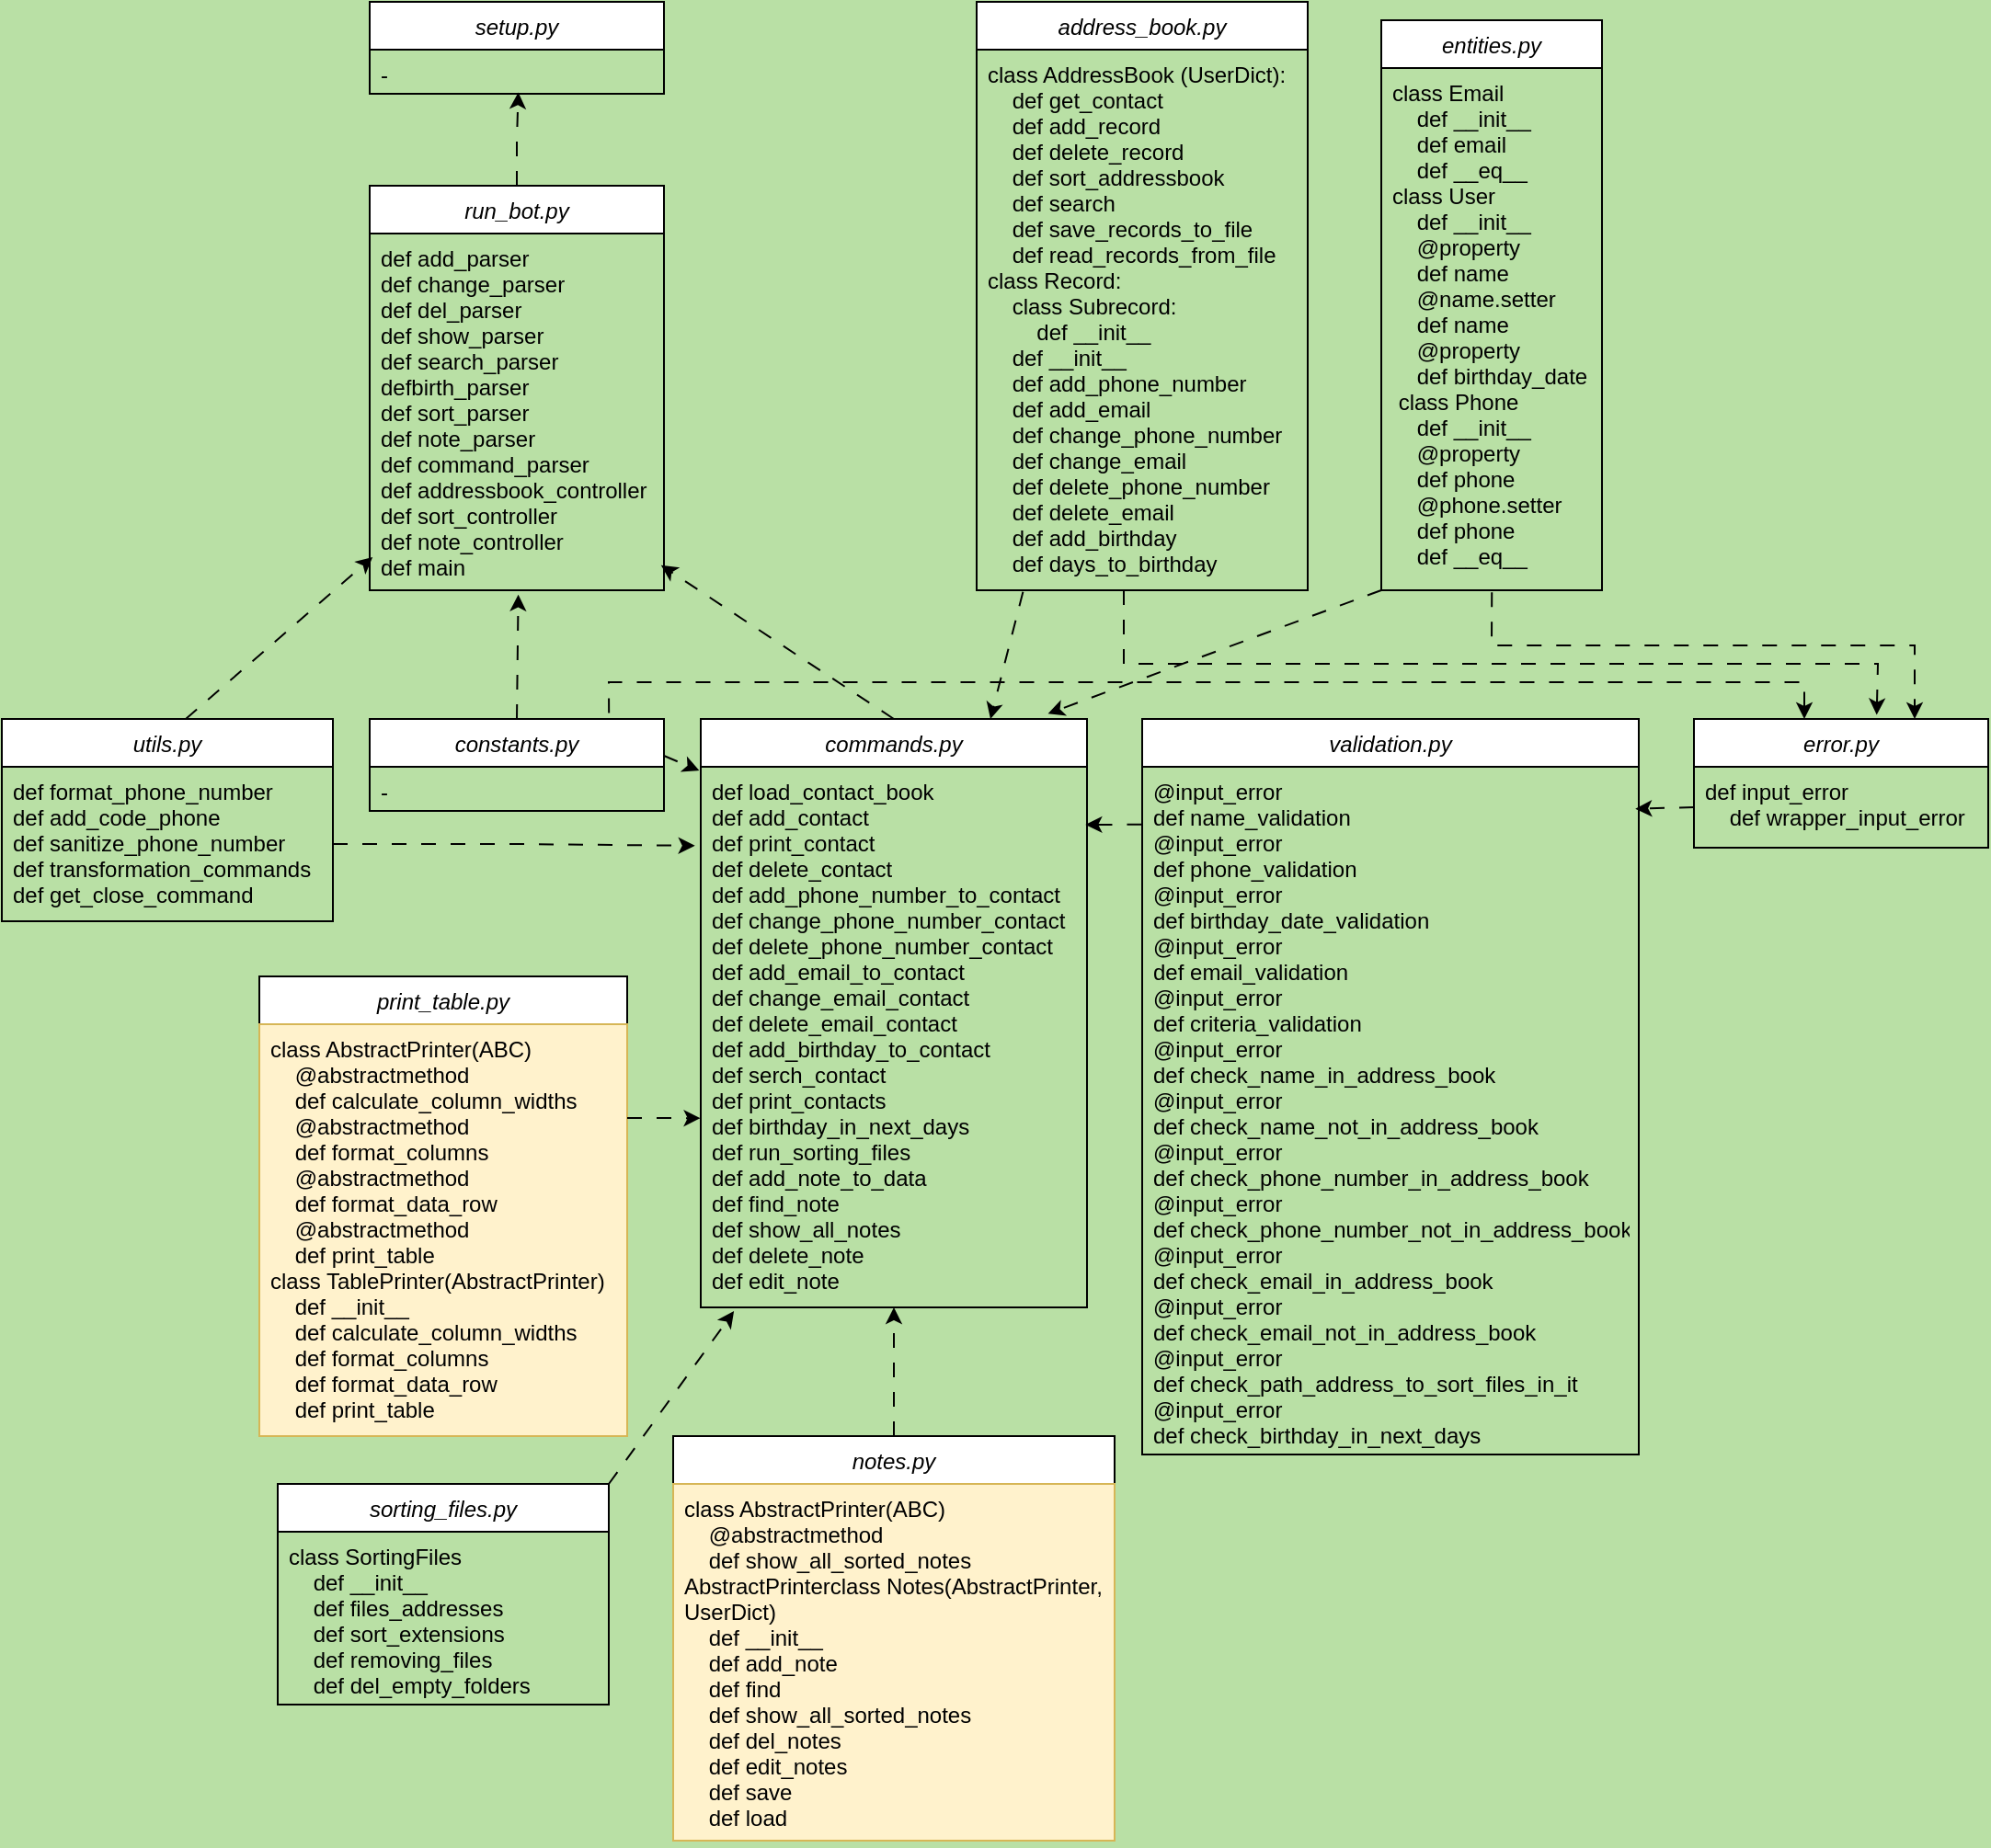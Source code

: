 <mxfile version="21.3.7" type="device">
  <diagram id="C5RBs43oDa-KdzZeNtuy" name="Page-1">
    <mxGraphModel dx="1151" dy="682" grid="1" gridSize="10" guides="1" tooltips="1" connect="1" arrows="1" fold="1" page="1" pageScale="1" pageWidth="827" pageHeight="1169" background="#B9E0A5" math="0" shadow="0">
      <root>
        <mxCell id="WIyWlLk6GJQsqaUBKTNV-0" />
        <mxCell id="WIyWlLk6GJQsqaUBKTNV-1" parent="WIyWlLk6GJQsqaUBKTNV-0" />
        <mxCell id="C4vJYyjfc2IS1M3ji_hr-3" style="edgeStyle=orthogonalEdgeStyle;rounded=0;orthogonalLoop=1;jettySize=auto;html=1;exitX=0.5;exitY=0;exitDx=0;exitDy=0;entryX=0.505;entryY=0.967;entryDx=0;entryDy=0;entryPerimeter=0;dashed=1;dashPattern=8 8;" parent="WIyWlLk6GJQsqaUBKTNV-1" source="TpA_wW8qZ78qQGJ_usGB-0" target="TpA_wW8qZ78qQGJ_usGB-29" edge="1">
          <mxGeometry relative="1" as="geometry" />
        </mxCell>
        <mxCell id="TpA_wW8qZ78qQGJ_usGB-0" value="run_bot.py" style="swimlane;fontStyle=2;align=center;verticalAlign=top;childLayout=stackLayout;horizontal=1;startSize=26;horizontalStack=0;resizeParent=1;resizeLast=0;collapsible=1;marginBottom=0;rounded=0;shadow=0;strokeWidth=1;" parent="WIyWlLk6GJQsqaUBKTNV-1" vertex="1">
          <mxGeometry x="200" y="230" width="160" height="220" as="geometry">
            <mxRectangle x="230" y="140" width="160" height="26" as="alternateBounds" />
          </mxGeometry>
        </mxCell>
        <mxCell id="TpA_wW8qZ78qQGJ_usGB-1" value="def add_parser         &#xa;def change_parser        &#xa;def del_parser         &#xa;def show_parser          &#xa;def search_parser          &#xa;defbirth_parser           &#xa;def sort_parser           &#xa;def note_parser           &#xa;def command_parser&#xa;def addressbook_controller&#xa;def sort_controller          &#xa;def note_controller&#xa;def main " style="text;align=left;verticalAlign=top;spacingLeft=4;spacingRight=4;overflow=hidden;rotatable=0;points=[[0,0.5],[1,0.5]];portConstraint=eastwest;" parent="TpA_wW8qZ78qQGJ_usGB-0" vertex="1">
          <mxGeometry y="26" width="160" height="194" as="geometry" />
        </mxCell>
        <mxCell id="TpA_wW8qZ78qQGJ_usGB-8" value="address_book.py" style="swimlane;fontStyle=2;align=center;verticalAlign=top;childLayout=stackLayout;horizontal=1;startSize=26;horizontalStack=0;resizeParent=1;resizeLast=0;collapsible=1;marginBottom=0;rounded=0;shadow=0;strokeWidth=1;" parent="WIyWlLk6GJQsqaUBKTNV-1" vertex="1">
          <mxGeometry x="530" y="130" width="180" height="320" as="geometry">
            <mxRectangle x="230" y="140" width="160" height="26" as="alternateBounds" />
          </mxGeometry>
        </mxCell>
        <mxCell id="TpA_wW8qZ78qQGJ_usGB-11" value="class AddressBook (UserDict): &#xa;    def get_contact &#xa;    def add_record &#xa;    def delete_record &#xa;    def sort_addressbook &#xa;    def search &#xa;    def save_records_to_file &#xa;    def read_records_from_file &#xa;class Record: &#xa;    class Subrecord: &#xa;        def __init__ &#xa;    def __init__&#xa;    def add_phone_number &#xa;    def add_email &#xa;    def change_phone_number &#xa;    def change_email&#xa;    def delete_phone_number &#xa;    def delete_email &#xa;    def add_birthday &#xa;    def days_to_birthday    &#xa;&#xa;" style="text;align=left;verticalAlign=top;spacingLeft=4;spacingRight=4;overflow=hidden;rotatable=0;points=[[0,0.5],[1,0.5]];portConstraint=eastwest;" parent="TpA_wW8qZ78qQGJ_usGB-8" vertex="1">
          <mxGeometry y="26" width="180" height="294" as="geometry" />
        </mxCell>
        <mxCell id="TpA_wW8qZ78qQGJ_usGB-12" value="commands.py" style="swimlane;fontStyle=2;align=center;verticalAlign=top;childLayout=stackLayout;horizontal=1;startSize=26;horizontalStack=0;resizeParent=1;resizeLast=0;collapsible=1;marginBottom=0;rounded=0;shadow=0;strokeWidth=1;" parent="WIyWlLk6GJQsqaUBKTNV-1" vertex="1">
          <mxGeometry x="380" y="520" width="210" height="320" as="geometry">
            <mxRectangle x="230" y="140" width="160" height="26" as="alternateBounds" />
          </mxGeometry>
        </mxCell>
        <mxCell id="TpA_wW8qZ78qQGJ_usGB-13" value="def load_contact_book&#xa;def add_contact&#xa;def print_contact&#xa;def delete_contact&#xa;def add_phone_number_to_contact&#xa;def change_phone_number_contact&#xa;def delete_phone_number_contact&#xa;def add_email_to_contact&#xa;def change_email_contact&#xa;def delete_email_contact&#xa;def add_birthday_to_contact&#xa;def serch_contact&#xa;def print_contacts&#xa;def birthday_in_next_days&#xa;def run_sorting_files&#xa;def add_note_to_data&#xa;def find_note&#xa;def show_all_notes&#xa;def delete_note&#xa;def edit_note" style="text;align=left;verticalAlign=top;spacingLeft=4;spacingRight=4;overflow=hidden;rotatable=0;points=[[0,0.5],[1,0.5]];portConstraint=eastwest;" parent="TpA_wW8qZ78qQGJ_usGB-12" vertex="1">
          <mxGeometry y="26" width="210" height="294" as="geometry" />
        </mxCell>
        <mxCell id="TpA_wW8qZ78qQGJ_usGB-14" value="constants.py" style="swimlane;fontStyle=2;align=center;verticalAlign=top;childLayout=stackLayout;horizontal=1;startSize=26;horizontalStack=0;resizeParent=1;resizeLast=0;collapsible=1;marginBottom=0;rounded=0;shadow=0;strokeWidth=1;" parent="WIyWlLk6GJQsqaUBKTNV-1" vertex="1">
          <mxGeometry x="200" y="520" width="160" height="50" as="geometry">
            <mxRectangle x="230" y="140" width="160" height="26" as="alternateBounds" />
          </mxGeometry>
        </mxCell>
        <mxCell id="TpA_wW8qZ78qQGJ_usGB-15" value="-" style="text;align=left;verticalAlign=top;spacingLeft=4;spacingRight=4;overflow=hidden;rotatable=0;points=[[0,0.5],[1,0.5]];portConstraint=eastwest;" parent="TpA_wW8qZ78qQGJ_usGB-14" vertex="1">
          <mxGeometry y="26" width="160" height="24" as="geometry" />
        </mxCell>
        <mxCell id="TpA_wW8qZ78qQGJ_usGB-16" value="notes.py" style="swimlane;fontStyle=2;align=center;verticalAlign=top;childLayout=stackLayout;horizontal=1;startSize=26;horizontalStack=0;resizeParent=1;resizeLast=0;collapsible=1;marginBottom=0;rounded=0;shadow=0;strokeWidth=1;" parent="WIyWlLk6GJQsqaUBKTNV-1" vertex="1">
          <mxGeometry x="365" y="910" width="240" height="220" as="geometry">
            <mxRectangle x="230" y="140" width="160" height="26" as="alternateBounds" />
          </mxGeometry>
        </mxCell>
        <mxCell id="TpA_wW8qZ78qQGJ_usGB-17" value="class AbstractPrinter(ABC)&#xa;    @abstractmethod&#xa;    def show_all_sorted_notes&#xa;AbstractPrinterclass Notes(AbstractPrinter, &#xa;UserDict)&#xa;    def __init__&#xa;    def add_note&#xa;    def find&#xa;    def show_all_sorted_notes&#xa;    def del_notes&#xa;    def edit_notes&#xa;    def save&#xa;    def load" style="text;align=left;verticalAlign=top;spacingLeft=4;spacingRight=4;overflow=hidden;rotatable=0;points=[[0,0.5],[1,0.5]];portConstraint=eastwest;fillColor=#fff2cc;strokeColor=#d6b656;" parent="TpA_wW8qZ78qQGJ_usGB-16" vertex="1">
          <mxGeometry y="26" width="240" height="194" as="geometry" />
        </mxCell>
        <mxCell id="TpA_wW8qZ78qQGJ_usGB-20" value="print_table.py" style="swimlane;fontStyle=2;align=center;verticalAlign=top;childLayout=stackLayout;horizontal=1;startSize=26;horizontalStack=0;resizeParent=1;resizeLast=0;collapsible=1;marginBottom=0;rounded=0;shadow=0;strokeWidth=1;" parent="WIyWlLk6GJQsqaUBKTNV-1" vertex="1">
          <mxGeometry x="140" y="660" width="200" height="250" as="geometry">
            <mxRectangle x="230" y="140" width="160" height="26" as="alternateBounds" />
          </mxGeometry>
        </mxCell>
        <mxCell id="TpA_wW8qZ78qQGJ_usGB-21" value="class AbstractPrinter(ABC)&#xa;    @abstractmethod&#xa;    def calculate_column_widths&#xa;    @abstractmethod&#xa;    def format_columns&#xa;    @abstractmethod&#xa;    def format_data_row&#xa;    @abstractmethod&#xa;    def print_table&#xa;class TablePrinter(AbstractPrinter)&#xa;    def __init__&#xa;    def calculate_column_widths&#xa;    def format_columns&#xa;    def format_data_row&#xa;    def print_table" style="text;align=left;verticalAlign=top;spacingLeft=4;spacingRight=4;overflow=hidden;rotatable=0;points=[[0,0.5],[1,0.5]];portConstraint=eastwest;fillColor=#fff2cc;strokeColor=#d6b656;" parent="TpA_wW8qZ78qQGJ_usGB-20" vertex="1">
          <mxGeometry y="26" width="200" height="224" as="geometry" />
        </mxCell>
        <mxCell id="TpA_wW8qZ78qQGJ_usGB-22" value="sorting_files.py" style="swimlane;fontStyle=2;align=center;verticalAlign=top;childLayout=stackLayout;horizontal=1;startSize=26;horizontalStack=0;resizeParent=1;resizeLast=0;collapsible=1;marginBottom=0;rounded=0;shadow=0;strokeWidth=1;" parent="WIyWlLk6GJQsqaUBKTNV-1" vertex="1">
          <mxGeometry x="150" y="936" width="180" height="120" as="geometry">
            <mxRectangle x="230" y="140" width="160" height="26" as="alternateBounds" />
          </mxGeometry>
        </mxCell>
        <mxCell id="TpA_wW8qZ78qQGJ_usGB-23" value="class SortingFiles&#xa;    def __init__&#xa;    def files_addresses&#xa;    def sort_extensions&#xa;    def removing_files&#xa;    def del_empty_folders" style="text;align=left;verticalAlign=top;spacingLeft=4;spacingRight=4;overflow=hidden;rotatable=0;points=[[0,0.5],[1,0.5]];portConstraint=eastwest;" parent="TpA_wW8qZ78qQGJ_usGB-22" vertex="1">
          <mxGeometry y="26" width="180" height="94" as="geometry" />
        </mxCell>
        <mxCell id="TpA_wW8qZ78qQGJ_usGB-24" value="utils.py" style="swimlane;fontStyle=2;align=center;verticalAlign=top;childLayout=stackLayout;horizontal=1;startSize=26;horizontalStack=0;resizeParent=1;resizeLast=0;collapsible=1;marginBottom=0;rounded=0;shadow=0;strokeWidth=1;" parent="WIyWlLk6GJQsqaUBKTNV-1" vertex="1">
          <mxGeometry y="520" width="180" height="110" as="geometry">
            <mxRectangle x="230" y="140" width="160" height="26" as="alternateBounds" />
          </mxGeometry>
        </mxCell>
        <mxCell id="TpA_wW8qZ78qQGJ_usGB-25" value="def format_phone_number&#xa;def add_code_phone&#xa;def sanitize_phone_number&#xa;def transformation_commands&#xa;def get_close_command" style="text;align=left;verticalAlign=top;spacingLeft=4;spacingRight=4;overflow=hidden;rotatable=0;points=[[0,0.5],[1,0.5]];portConstraint=eastwest;" parent="TpA_wW8qZ78qQGJ_usGB-24" vertex="1">
          <mxGeometry y="26" width="180" height="84" as="geometry" />
        </mxCell>
        <mxCell id="TpA_wW8qZ78qQGJ_usGB-26" value="validation.py" style="swimlane;fontStyle=2;align=center;verticalAlign=top;childLayout=stackLayout;horizontal=1;startSize=26;horizontalStack=0;resizeParent=1;resizeLast=0;collapsible=1;marginBottom=0;rounded=0;shadow=0;strokeWidth=1;" parent="WIyWlLk6GJQsqaUBKTNV-1" vertex="1">
          <mxGeometry x="620" y="520" width="270" height="400" as="geometry">
            <mxRectangle x="230" y="140" width="160" height="26" as="alternateBounds" />
          </mxGeometry>
        </mxCell>
        <mxCell id="TpA_wW8qZ78qQGJ_usGB-27" value="@input_error&#xa;def name_validation&#xa;@input_error&#xa;def phone_validation&#xa;@input_error&#xa;def birthday_date_validation&#xa;@input_error&#xa;def email_validation&#xa;@input_error&#xa;def criteria_validation&#xa;@input_error&#xa;def check_name_in_address_book&#xa;@input_error&#xa;def check_name_not_in_address_book&#xa;@input_error&#xa;def check_phone_number_in_address_book&#xa;@input_error&#xa;def check_phone_number_not_in_address_book&#xa;@input_error&#xa;def check_email_in_address_book&#xa;@input_error&#xa;def check_email_not_in_address_book&#xa;@input_error&#xa;def check_path_address_to_sort_files_in_it&#xa;@input_error&#xa;def check_birthday_in_next_days" style="text;align=left;verticalAlign=top;spacingLeft=4;spacingRight=4;overflow=hidden;rotatable=0;points=[[0,0.5],[1,0.5]];portConstraint=eastwest;" parent="TpA_wW8qZ78qQGJ_usGB-26" vertex="1">
          <mxGeometry y="26" width="270" height="374" as="geometry" />
        </mxCell>
        <mxCell id="TpA_wW8qZ78qQGJ_usGB-28" value="setup.py" style="swimlane;fontStyle=2;align=center;verticalAlign=top;childLayout=stackLayout;horizontal=1;startSize=26;horizontalStack=0;resizeParent=1;resizeLast=0;collapsible=1;marginBottom=0;rounded=0;shadow=0;strokeWidth=1;" parent="WIyWlLk6GJQsqaUBKTNV-1" vertex="1">
          <mxGeometry x="200" y="130" width="160" height="50" as="geometry">
            <mxRectangle x="230" y="140" width="160" height="26" as="alternateBounds" />
          </mxGeometry>
        </mxCell>
        <mxCell id="TpA_wW8qZ78qQGJ_usGB-29" value="-" style="text;align=left;verticalAlign=top;spacingLeft=4;spacingRight=4;overflow=hidden;rotatable=0;points=[[0,0.5],[1,0.5]];portConstraint=eastwest;" parent="TpA_wW8qZ78qQGJ_usGB-28" vertex="1">
          <mxGeometry y="26" width="160" height="24" as="geometry" />
        </mxCell>
        <mxCell id="C4vJYyjfc2IS1M3ji_hr-0" value="error.py" style="swimlane;fontStyle=2;align=center;verticalAlign=top;childLayout=stackLayout;horizontal=1;startSize=26;horizontalStack=0;resizeParent=1;resizeLast=0;collapsible=1;marginBottom=0;rounded=0;shadow=0;strokeWidth=1;" parent="WIyWlLk6GJQsqaUBKTNV-1" vertex="1">
          <mxGeometry x="920" y="520" width="160" height="70" as="geometry">
            <mxRectangle x="230" y="140" width="160" height="26" as="alternateBounds" />
          </mxGeometry>
        </mxCell>
        <mxCell id="C4vJYyjfc2IS1M3ji_hr-1" value="def input_error&#xa;    def wrapper_input_error" style="text;align=left;verticalAlign=top;spacingLeft=4;spacingRight=4;overflow=hidden;rotatable=0;points=[[0,0.5],[1,0.5]];portConstraint=eastwest;" parent="C4vJYyjfc2IS1M3ji_hr-0" vertex="1">
          <mxGeometry y="26" width="160" height="44" as="geometry" />
        </mxCell>
        <mxCell id="C4vJYyjfc2IS1M3ji_hr-4" value="" style="endArrow=classic;html=1;rounded=0;entryX=0.99;entryY=0.93;entryDx=0;entryDy=0;entryPerimeter=0;exitX=0.5;exitY=0;exitDx=0;exitDy=0;dashed=1;dashPattern=8 8;" parent="WIyWlLk6GJQsqaUBKTNV-1" source="TpA_wW8qZ78qQGJ_usGB-12" target="TpA_wW8qZ78qQGJ_usGB-1" edge="1">
          <mxGeometry width="50" height="50" relative="1" as="geometry">
            <mxPoint x="430" y="510" as="sourcePoint" />
            <mxPoint x="480" y="460" as="targetPoint" />
          </mxGeometry>
        </mxCell>
        <mxCell id="C4vJYyjfc2IS1M3ji_hr-5" value="" style="endArrow=classic;html=1;rounded=0;entryX=0.01;entryY=0.907;entryDx=0;entryDy=0;entryPerimeter=0;dashed=1;dashPattern=8 8;" parent="WIyWlLk6GJQsqaUBKTNV-1" target="TpA_wW8qZ78qQGJ_usGB-1" edge="1">
          <mxGeometry width="50" height="50" relative="1" as="geometry">
            <mxPoint x="100" y="520" as="sourcePoint" />
            <mxPoint x="150" y="470" as="targetPoint" />
          </mxGeometry>
        </mxCell>
        <mxCell id="C4vJYyjfc2IS1M3ji_hr-6" value="" style="endArrow=classic;html=1;rounded=0;entryX=0.505;entryY=1.012;entryDx=0;entryDy=0;entryPerimeter=0;exitX=0.5;exitY=0;exitDx=0;exitDy=0;dashed=1;dashPattern=8 8;" parent="WIyWlLk6GJQsqaUBKTNV-1" source="TpA_wW8qZ78qQGJ_usGB-14" target="TpA_wW8qZ78qQGJ_usGB-1" edge="1">
          <mxGeometry width="50" height="50" relative="1" as="geometry">
            <mxPoint x="290" y="520" as="sourcePoint" />
            <mxPoint x="340" y="470" as="targetPoint" />
          </mxGeometry>
        </mxCell>
        <mxCell id="C4vJYyjfc2IS1M3ji_hr-7" value="entities.py" style="swimlane;fontStyle=2;align=center;verticalAlign=top;childLayout=stackLayout;horizontal=1;startSize=26;horizontalStack=0;resizeParent=1;resizeLast=0;collapsible=1;marginBottom=0;rounded=0;shadow=0;strokeWidth=1;" parent="WIyWlLk6GJQsqaUBKTNV-1" vertex="1">
          <mxGeometry x="750" y="140" width="120" height="310" as="geometry">
            <mxRectangle x="230" y="140" width="160" height="26" as="alternateBounds" />
          </mxGeometry>
        </mxCell>
        <mxCell id="C4vJYyjfc2IS1M3ji_hr-8" value="class Email&#xa;    def __init__&#xa;    def email&#xa;    def __eq__&#xa;class User&#xa;    def __init__&#xa;    @property&#xa;    def name&#xa;    @name.setter&#xa;    def name&#xa;    @property&#xa;    def birthday_date&#xa; class Phone&#xa;    def __init__&#xa;    @property&#xa;    def phone&#xa;    @phone.setter&#xa;    def phone&#xa;    def __eq__" style="text;align=left;verticalAlign=top;spacingLeft=4;spacingRight=4;overflow=hidden;rotatable=0;points=[[0,0.5],[1,0.5]];portConstraint=eastwest;" parent="C4vJYyjfc2IS1M3ji_hr-7" vertex="1">
          <mxGeometry y="26" width="120" height="284" as="geometry" />
        </mxCell>
        <mxCell id="C4vJYyjfc2IS1M3ji_hr-10" style="edgeStyle=orthogonalEdgeStyle;rounded=0;orthogonalLoop=1;jettySize=auto;html=1;exitX=1;exitY=0.5;exitDx=0;exitDy=0;entryX=-0.015;entryY=0.146;entryDx=0;entryDy=0;entryPerimeter=0;dashed=1;dashPattern=8 8;" parent="WIyWlLk6GJQsqaUBKTNV-1" source="TpA_wW8qZ78qQGJ_usGB-25" target="TpA_wW8qZ78qQGJ_usGB-13" edge="1">
          <mxGeometry relative="1" as="geometry" />
        </mxCell>
        <mxCell id="C4vJYyjfc2IS1M3ji_hr-11" value="" style="endArrow=classic;html=1;rounded=0;entryX=-0.004;entryY=0.007;entryDx=0;entryDy=0;entryPerimeter=0;dashed=1;dashPattern=8 8;" parent="WIyWlLk6GJQsqaUBKTNV-1" target="TpA_wW8qZ78qQGJ_usGB-13" edge="1">
          <mxGeometry width="50" height="50" relative="1" as="geometry">
            <mxPoint x="360" y="540" as="sourcePoint" />
            <mxPoint x="370" y="470" as="targetPoint" />
          </mxGeometry>
        </mxCell>
        <mxCell id="C4vJYyjfc2IS1M3ji_hr-12" value="" style="endArrow=classic;html=1;rounded=0;entryX=0.996;entryY=0.107;entryDx=0;entryDy=0;entryPerimeter=0;exitX=-0.001;exitY=0.084;exitDx=0;exitDy=0;exitPerimeter=0;dashed=1;dashPattern=8 8;" parent="WIyWlLk6GJQsqaUBKTNV-1" source="TpA_wW8qZ78qQGJ_usGB-27" target="TpA_wW8qZ78qQGJ_usGB-13" edge="1">
          <mxGeometry width="50" height="50" relative="1" as="geometry">
            <mxPoint x="670" y="870" as="sourcePoint" />
            <mxPoint x="720" y="820" as="targetPoint" />
          </mxGeometry>
        </mxCell>
        <mxCell id="C4vJYyjfc2IS1M3ji_hr-13" value="" style="endArrow=classic;html=1;rounded=0;entryX=0.75;entryY=0;entryDx=0;entryDy=0;exitX=0.14;exitY=1.003;exitDx=0;exitDy=0;exitPerimeter=0;dashed=1;dashPattern=8 8;" parent="WIyWlLk6GJQsqaUBKTNV-1" source="TpA_wW8qZ78qQGJ_usGB-11" target="TpA_wW8qZ78qQGJ_usGB-12" edge="1">
          <mxGeometry width="50" height="50" relative="1" as="geometry">
            <mxPoint x="760" y="500" as="sourcePoint" />
            <mxPoint x="810" y="450" as="targetPoint" />
          </mxGeometry>
        </mxCell>
        <mxCell id="C4vJYyjfc2IS1M3ji_hr-14" value="" style="endArrow=classic;html=1;rounded=0;entryX=0.899;entryY=-0.009;entryDx=0;entryDy=0;entryPerimeter=0;dashed=1;dashPattern=8 8;" parent="WIyWlLk6GJQsqaUBKTNV-1" target="TpA_wW8qZ78qQGJ_usGB-12" edge="1">
          <mxGeometry width="50" height="50" relative="1" as="geometry">
            <mxPoint x="750" y="450" as="sourcePoint" />
            <mxPoint x="820" y="640" as="targetPoint" />
          </mxGeometry>
        </mxCell>
        <mxCell id="C4vJYyjfc2IS1M3ji_hr-15" value="" style="endArrow=classic;html=1;rounded=0;entryX=-0.001;entryY=0.65;entryDx=0;entryDy=0;entryPerimeter=0;dashed=1;dashPattern=8 8;" parent="WIyWlLk6GJQsqaUBKTNV-1" target="TpA_wW8qZ78qQGJ_usGB-13" edge="1">
          <mxGeometry width="50" height="50" relative="1" as="geometry">
            <mxPoint x="340" y="737" as="sourcePoint" />
            <mxPoint x="540" y="770" as="targetPoint" />
          </mxGeometry>
        </mxCell>
        <mxCell id="C4vJYyjfc2IS1M3ji_hr-17" value="" style="endArrow=classic;html=1;rounded=0;exitX=1;exitY=0;exitDx=0;exitDy=0;entryX=0.086;entryY=1.007;entryDx=0;entryDy=0;entryPerimeter=0;dashed=1;dashPattern=8 8;" parent="WIyWlLk6GJQsqaUBKTNV-1" source="TpA_wW8qZ78qQGJ_usGB-22" target="TpA_wW8qZ78qQGJ_usGB-13" edge="1">
          <mxGeometry width="50" height="50" relative="1" as="geometry">
            <mxPoint x="510" y="780" as="sourcePoint" />
            <mxPoint x="560" y="730" as="targetPoint" />
          </mxGeometry>
        </mxCell>
        <mxCell id="C4vJYyjfc2IS1M3ji_hr-18" value="" style="endArrow=classic;html=1;rounded=0;exitX=0.5;exitY=0;exitDx=0;exitDy=0;dashed=1;dashPattern=8 8;" parent="WIyWlLk6GJQsqaUBKTNV-1" source="TpA_wW8qZ78qQGJ_usGB-16" target="TpA_wW8qZ78qQGJ_usGB-13" edge="1">
          <mxGeometry width="50" height="50" relative="1" as="geometry">
            <mxPoint x="760" y="720" as="sourcePoint" />
            <mxPoint x="810" y="670" as="targetPoint" />
          </mxGeometry>
        </mxCell>
        <mxCell id="C4vJYyjfc2IS1M3ji_hr-19" value="" style="endArrow=classic;html=1;rounded=0;entryX=0.993;entryY=0.061;entryDx=0;entryDy=0;entryPerimeter=0;exitX=0;exitY=0.5;exitDx=0;exitDy=0;dashed=1;dashPattern=8 8;" parent="WIyWlLk6GJQsqaUBKTNV-1" source="C4vJYyjfc2IS1M3ji_hr-1" target="TpA_wW8qZ78qQGJ_usGB-27" edge="1">
          <mxGeometry width="50" height="50" relative="1" as="geometry">
            <mxPoint x="760" y="720" as="sourcePoint" />
            <mxPoint x="810" y="670" as="targetPoint" />
          </mxGeometry>
        </mxCell>
        <mxCell id="C4vJYyjfc2IS1M3ji_hr-20" value="" style="endArrow=classic;html=1;rounded=0;exitX=0.813;exitY=-0.065;exitDx=0;exitDy=0;exitPerimeter=0;dashed=1;dashPattern=8 8;" parent="WIyWlLk6GJQsqaUBKTNV-1" source="TpA_wW8qZ78qQGJ_usGB-14" edge="1">
          <mxGeometry width="50" height="50" relative="1" as="geometry">
            <mxPoint x="620" y="690" as="sourcePoint" />
            <mxPoint x="980" y="520" as="targetPoint" />
            <Array as="points">
              <mxPoint x="330" y="500" />
              <mxPoint x="980" y="500" />
            </Array>
          </mxGeometry>
        </mxCell>
        <mxCell id="C4vJYyjfc2IS1M3ji_hr-22" value="" style="endArrow=classic;html=1;rounded=0;entryX=0.621;entryY=-0.032;entryDx=0;entryDy=0;entryPerimeter=0;dashed=1;dashPattern=8 8;" parent="WIyWlLk6GJQsqaUBKTNV-1" target="C4vJYyjfc2IS1M3ji_hr-0" edge="1">
          <mxGeometry width="50" height="50" relative="1" as="geometry">
            <mxPoint x="610" y="450" as="sourcePoint" />
            <mxPoint x="1020" y="510" as="targetPoint" />
            <Array as="points">
              <mxPoint x="610" y="490" />
              <mxPoint x="1020" y="490" />
            </Array>
          </mxGeometry>
        </mxCell>
        <mxCell id="C4vJYyjfc2IS1M3ji_hr-23" value="" style="endArrow=classic;html=1;rounded=0;entryX=0.75;entryY=0;entryDx=0;entryDy=0;exitX=0.501;exitY=1.004;exitDx=0;exitDy=0;exitPerimeter=0;dashed=1;dashPattern=8 8;" parent="WIyWlLk6GJQsqaUBKTNV-1" source="C4vJYyjfc2IS1M3ji_hr-8" target="C4vJYyjfc2IS1M3ji_hr-0" edge="1">
          <mxGeometry width="50" height="50" relative="1" as="geometry">
            <mxPoint x="630" y="440" as="sourcePoint" />
            <mxPoint x="1039" y="508" as="targetPoint" />
            <Array as="points">
              <mxPoint x="810" y="480" />
              <mxPoint x="1040" y="480" />
            </Array>
          </mxGeometry>
        </mxCell>
      </root>
    </mxGraphModel>
  </diagram>
</mxfile>
